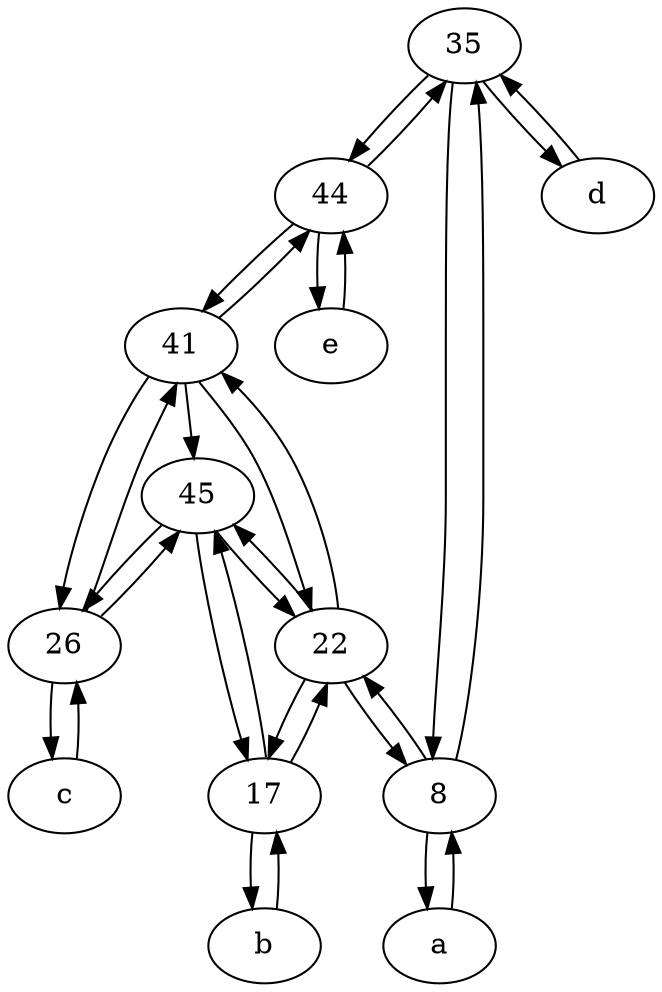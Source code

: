 digraph  {
	35;
	45;
	b [pos="50,20!"];
	e [pos="30,50!"];
	44;
	8;
	41;
	22;
	d [pos="20,30!"];
	a [pos="40,10!"];
	17;
	c [pos="20,10!"];
	26;
	8 -> 22;
	17 -> 22;
	a -> 8;
	41 -> 44;
	d -> 35;
	22 -> 17;
	17 -> b;
	e -> 44;
	41 -> 26;
	41 -> 45;
	44 -> 35;
	22 -> 8;
	17 -> 45;
	b -> 17;
	22 -> 45;
	26 -> 45;
	8 -> 35;
	35 -> d;
	22 -> 41;
	8 -> a;
	44 -> e;
	45 -> 26;
	35 -> 44;
	c -> 26;
	45 -> 17;
	45 -> 22;
	41 -> 22;
	26 -> c;
	26 -> 41;
	44 -> 41;
	35 -> 8;

	}